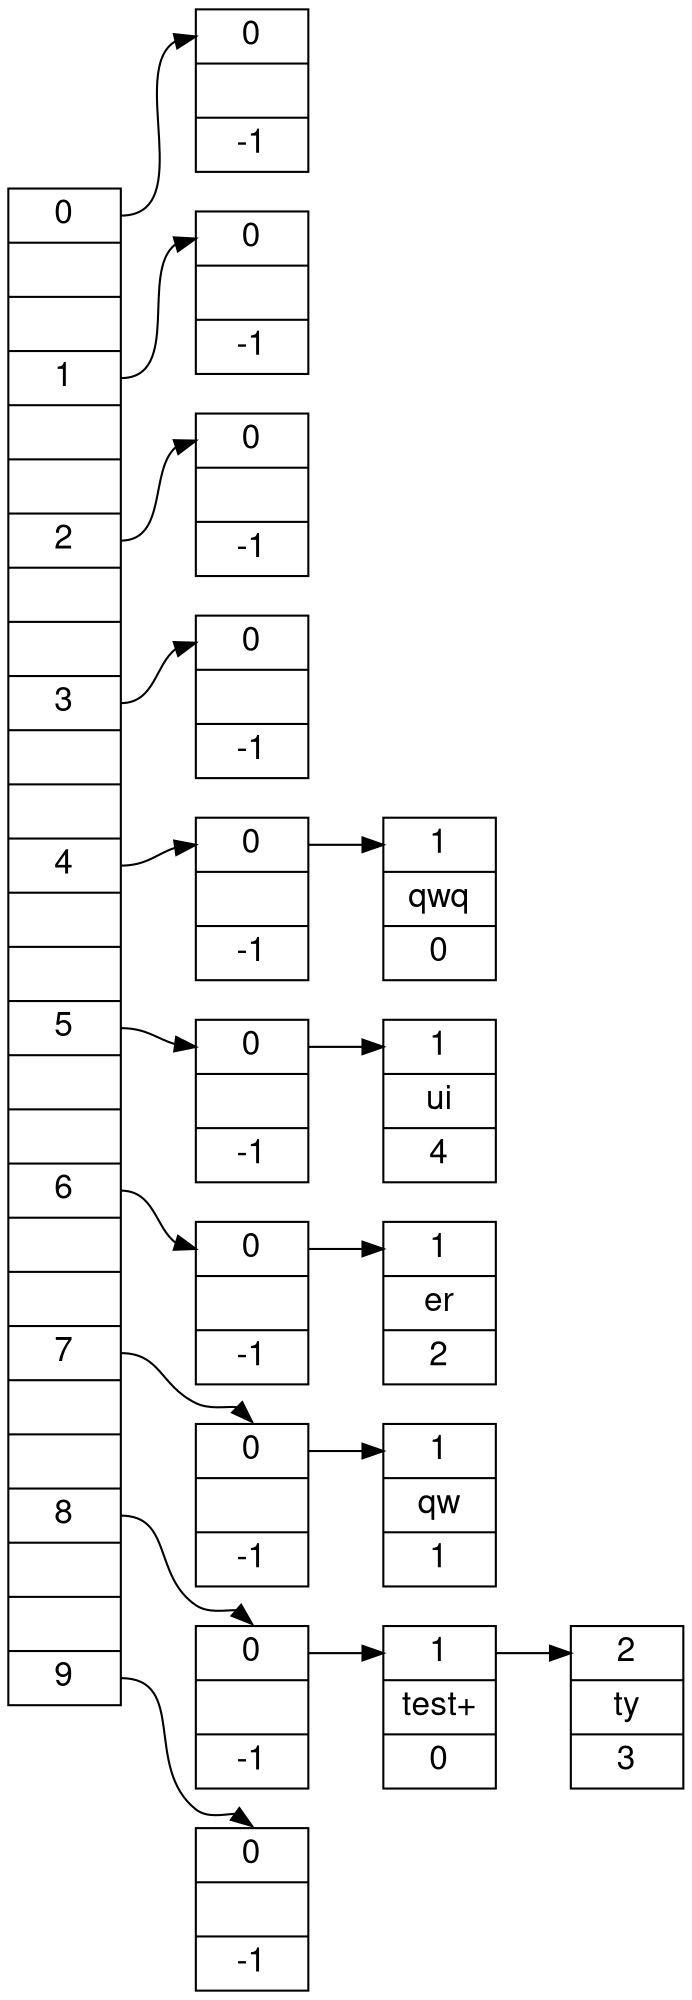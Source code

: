 digraph g {
	fontname="Helvetica,Arial,sans-serif"
	node [fontname="Helvetica,Arial,sans-serif"]
	edge [fontname="Helvetica,Arial,sans-serif"]
	graph [
		rankdir = "LR"
	];
	node [
		fontsize = "16"
		shape = "ellipse"
	];
	edge [
	];
	"table" [
		label = "<f0> 0 | | |<f1> 1 | | |<f2> 2 | | |<f3> 3 | | |<f4> 4 | | |<f5> 5 | | |<f6> 6 | | |<f7> 7 | | |<f8> 8 | | |<f9> 9"
		shape = "record"
	];
	"node0x557606ccbeb0_0" [
		label = "<f0> 0 |  | -1"
		shape = "record"
	];
	"table":<f0> -> "node0x557606ccbeb0_0":<f0>
	"node0x557606ccbed0_0" [
		label = "<f0> 0 |  | -1"
		shape = "record"
	];
	"table":<f1> -> "node0x557606ccbed0_0":<f0>
	"node0x557606ccbef0_0" [
		label = "<f0> 0 |  | -1"
		shape = "record"
	];
	"table":<f2> -> "node0x557606ccbef0_0":<f0>
	"node0x557606ccbf10_0" [
		label = "<f0> 0 |  | -1"
		shape = "record"
	];
	"table":<f3> -> "node0x557606ccbf10_0":<f0>
	"node0x557606ccbf30_0" [
		label = "<f0> 0 |  | -1"
		shape = "record"
	];
	"node0x557606ccbf30_1" [
		label = "<f0> 1 | qwq | 0"
		shape = "record"
	];
"node0x557606ccbf30_0":f0 -> "node0x557606ccbf30_1":f0
	"table":<f4> -> "node0x557606ccbf30_0":<f0>
	"node0x557606ccbf50_0" [
		label = "<f0> 0 |  | -1"
		shape = "record"
	];
	"node0x557606ccbf50_1" [
		label = "<f0> 1 | ui | 4"
		shape = "record"
	];
"node0x557606ccbf50_0":f0 -> "node0x557606ccbf50_1":f0
	"table":<f5> -> "node0x557606ccbf50_0":<f0>
	"node0x557606ccbf70_0" [
		label = "<f0> 0 |  | -1"
		shape = "record"
	];
	"node0x557606ccbf70_1" [
		label = "<f0> 1 | er | 2"
		shape = "record"
	];
"node0x557606ccbf70_0":f0 -> "node0x557606ccbf70_1":f0
	"table":<f6> -> "node0x557606ccbf70_0":<f0>
	"node0x557606ccbf90_0" [
		label = "<f0> 0 |  | -1"
		shape = "record"
	];
	"node0x557606ccbf90_1" [
		label = "<f0> 1 | qw | 1"
		shape = "record"
	];
"node0x557606ccbf90_0":f0 -> "node0x557606ccbf90_1":f0
	"table":<f7> -> "node0x557606ccbf90_0":<f0>
	"node0x557606ccbfb0_0" [
		label = "<f0> 0 |  | -1"
		shape = "record"
	];
	"node0x557606ccbfb0_1" [
		label = "<f0> 1 | test+ | 0"
		shape = "record"
	];
"node0x557606ccbfb0_0":f0 -> "node0x557606ccbfb0_1":f0
	"node0x557606ccbfb0_2" [
		label = "<f0> 2 | ty | 3"
		shape = "record"
	];
"node0x557606ccbfb0_1":f0 -> "node0x557606ccbfb0_2":f0
	"table":<f8> -> "node0x557606ccbfb0_0":<f0>
	"node0x557606ccbfd0_0" [
		label = "<f0> 0 |  | -1"
		shape = "record"
	];
	"table":<f9> -> "node0x557606ccbfd0_0":<f0>
}
